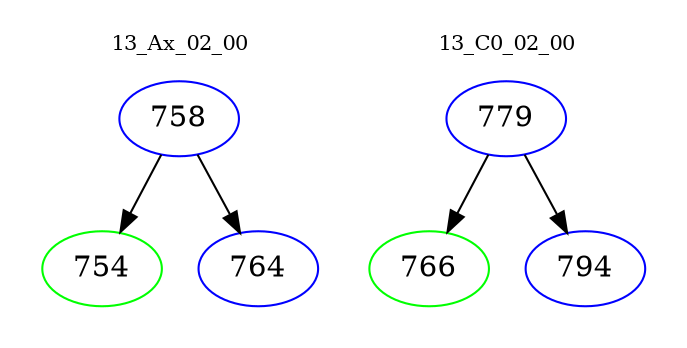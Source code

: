 digraph{
subgraph cluster_0 {
color = white
label = "13_Ax_02_00";
fontsize=10;
T0_758 [label="758", color="blue"]
T0_758 -> T0_754 [color="black"]
T0_754 [label="754", color="green"]
T0_758 -> T0_764 [color="black"]
T0_764 [label="764", color="blue"]
}
subgraph cluster_1 {
color = white
label = "13_C0_02_00";
fontsize=10;
T1_779 [label="779", color="blue"]
T1_779 -> T1_766 [color="black"]
T1_766 [label="766", color="green"]
T1_779 -> T1_794 [color="black"]
T1_794 [label="794", color="blue"]
}
}
